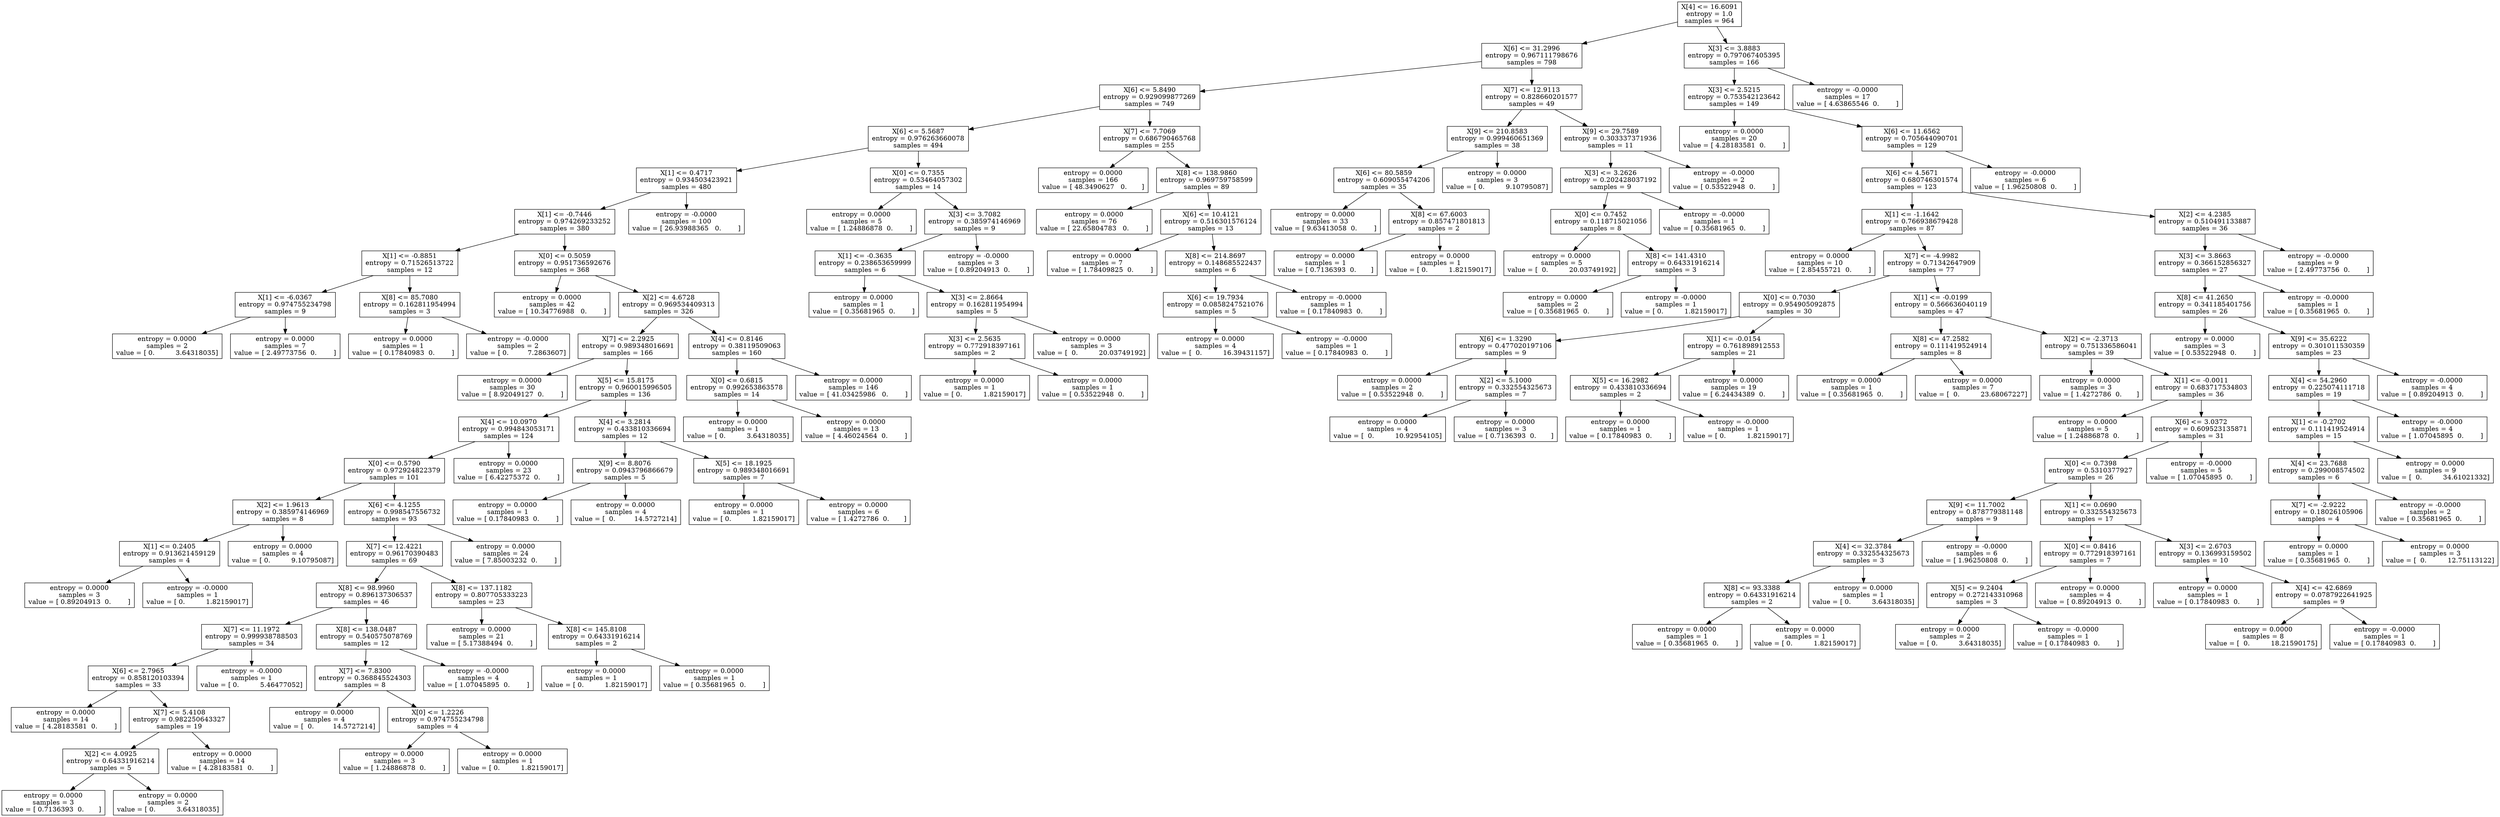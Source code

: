digraph Tree {
0 [label="X[4] <= 16.6091\nentropy = 1.0\nsamples = 964", shape="box"] ;
1 [label="X[6] <= 31.2996\nentropy = 0.967111798676\nsamples = 798", shape="box"] ;
0 -> 1 ;
2 [label="X[6] <= 5.8490\nentropy = 0.929099877269\nsamples = 749", shape="box"] ;
1 -> 2 ;
3 [label="X[6] <= 5.5687\nentropy = 0.976263660078\nsamples = 494", shape="box"] ;
2 -> 3 ;
4 [label="X[1] <= 0.4717\nentropy = 0.934503423921\nsamples = 480", shape="box"] ;
3 -> 4 ;
5 [label="X[1] <= -0.7446\nentropy = 0.974269233252\nsamples = 380", shape="box"] ;
4 -> 5 ;
6 [label="X[1] <= -0.8851\nentropy = 0.71526513722\nsamples = 12", shape="box"] ;
5 -> 6 ;
7 [label="X[1] <= -6.0367\nentropy = 0.974755234798\nsamples = 9", shape="box"] ;
6 -> 7 ;
8 [label="entropy = 0.0000\nsamples = 2\nvalue = [ 0.          3.64318035]", shape="box"] ;
7 -> 8 ;
9 [label="entropy = 0.0000\nsamples = 7\nvalue = [ 2.49773756  0.        ]", shape="box"] ;
7 -> 9 ;
10 [label="X[8] <= 85.7080\nentropy = 0.162811954994\nsamples = 3", shape="box"] ;
6 -> 10 ;
11 [label="entropy = 0.0000\nsamples = 1\nvalue = [ 0.17840983  0.        ]", shape="box"] ;
10 -> 11 ;
12 [label="entropy = -0.0000\nsamples = 2\nvalue = [ 0.         7.2863607]", shape="box"] ;
10 -> 12 ;
13 [label="X[0] <= 0.5059\nentropy = 0.951736592676\nsamples = 368", shape="box"] ;
5 -> 13 ;
14 [label="entropy = 0.0000\nsamples = 42\nvalue = [ 10.34776988   0.        ]", shape="box"] ;
13 -> 14 ;
15 [label="X[2] <= 4.6728\nentropy = 0.969534409313\nsamples = 326", shape="box"] ;
13 -> 15 ;
16 [label="X[7] <= 2.2925\nentropy = 0.989348016691\nsamples = 166", shape="box"] ;
15 -> 16 ;
17 [label="entropy = 0.0000\nsamples = 30\nvalue = [ 8.92049127  0.        ]", shape="box"] ;
16 -> 17 ;
18 [label="X[5] <= 15.8175\nentropy = 0.960015996505\nsamples = 136", shape="box"] ;
16 -> 18 ;
19 [label="X[4] <= 10.0970\nentropy = 0.994843053171\nsamples = 124", shape="box"] ;
18 -> 19 ;
20 [label="X[0] <= 0.5790\nentropy = 0.972924822379\nsamples = 101", shape="box"] ;
19 -> 20 ;
21 [label="X[2] <= 1.9613\nentropy = 0.385974146969\nsamples = 8", shape="box"] ;
20 -> 21 ;
22 [label="X[1] <= 0.2405\nentropy = 0.913621459129\nsamples = 4", shape="box"] ;
21 -> 22 ;
23 [label="entropy = 0.0000\nsamples = 3\nvalue = [ 0.89204913  0.        ]", shape="box"] ;
22 -> 23 ;
24 [label="entropy = -0.0000\nsamples = 1\nvalue = [ 0.          1.82159017]", shape="box"] ;
22 -> 24 ;
25 [label="entropy = 0.0000\nsamples = 4\nvalue = [ 0.          9.10795087]", shape="box"] ;
21 -> 25 ;
26 [label="X[6] <= 4.1255\nentropy = 0.998547556732\nsamples = 93", shape="box"] ;
20 -> 26 ;
27 [label="X[7] <= 12.4221\nentropy = 0.96170390483\nsamples = 69", shape="box"] ;
26 -> 27 ;
28 [label="X[8] <= 98.9960\nentropy = 0.896137306537\nsamples = 46", shape="box"] ;
27 -> 28 ;
29 [label="X[7] <= 11.1972\nentropy = 0.999938788503\nsamples = 34", shape="box"] ;
28 -> 29 ;
30 [label="X[6] <= 2.7965\nentropy = 0.858120103394\nsamples = 33", shape="box"] ;
29 -> 30 ;
31 [label="entropy = 0.0000\nsamples = 14\nvalue = [ 4.28183581  0.        ]", shape="box"] ;
30 -> 31 ;
32 [label="X[7] <= 5.4108\nentropy = 0.982250643327\nsamples = 19", shape="box"] ;
30 -> 32 ;
33 [label="X[2] <= 4.0925\nentropy = 0.64331916214\nsamples = 5", shape="box"] ;
32 -> 33 ;
34 [label="entropy = 0.0000\nsamples = 3\nvalue = [ 0.7136393  0.       ]", shape="box"] ;
33 -> 34 ;
35 [label="entropy = 0.0000\nsamples = 2\nvalue = [ 0.          3.64318035]", shape="box"] ;
33 -> 35 ;
36 [label="entropy = 0.0000\nsamples = 14\nvalue = [ 4.28183581  0.        ]", shape="box"] ;
32 -> 36 ;
37 [label="entropy = -0.0000\nsamples = 1\nvalue = [ 0.          5.46477052]", shape="box"] ;
29 -> 37 ;
38 [label="X[8] <= 138.0487\nentropy = 0.540575078769\nsamples = 12", shape="box"] ;
28 -> 38 ;
39 [label="X[7] <= 7.8300\nentropy = 0.368845524303\nsamples = 8", shape="box"] ;
38 -> 39 ;
40 [label="entropy = 0.0000\nsamples = 4\nvalue = [  0.         14.5727214]", shape="box"] ;
39 -> 40 ;
41 [label="X[0] <= 1.2226\nentropy = 0.974755234798\nsamples = 4", shape="box"] ;
39 -> 41 ;
42 [label="entropy = 0.0000\nsamples = 3\nvalue = [ 1.24886878  0.        ]", shape="box"] ;
41 -> 42 ;
43 [label="entropy = 0.0000\nsamples = 1\nvalue = [ 0.          1.82159017]", shape="box"] ;
41 -> 43 ;
44 [label="entropy = -0.0000\nsamples = 4\nvalue = [ 1.07045895  0.        ]", shape="box"] ;
38 -> 44 ;
45 [label="X[8] <= 137.1182\nentropy = 0.807705333223\nsamples = 23", shape="box"] ;
27 -> 45 ;
46 [label="entropy = 0.0000\nsamples = 21\nvalue = [ 5.17388494  0.        ]", shape="box"] ;
45 -> 46 ;
47 [label="X[8] <= 145.8108\nentropy = 0.64331916214\nsamples = 2", shape="box"] ;
45 -> 47 ;
48 [label="entropy = 0.0000\nsamples = 1\nvalue = [ 0.          1.82159017]", shape="box"] ;
47 -> 48 ;
49 [label="entropy = 0.0000\nsamples = 1\nvalue = [ 0.35681965  0.        ]", shape="box"] ;
47 -> 49 ;
50 [label="entropy = 0.0000\nsamples = 24\nvalue = [ 7.85003232  0.        ]", shape="box"] ;
26 -> 50 ;
51 [label="entropy = 0.0000\nsamples = 23\nvalue = [ 6.42275372  0.        ]", shape="box"] ;
19 -> 51 ;
52 [label="X[4] <= 3.2814\nentropy = 0.433810336694\nsamples = 12", shape="box"] ;
18 -> 52 ;
53 [label="X[9] <= 8.8076\nentropy = 0.0943796866679\nsamples = 5", shape="box"] ;
52 -> 53 ;
54 [label="entropy = 0.0000\nsamples = 1\nvalue = [ 0.17840983  0.        ]", shape="box"] ;
53 -> 54 ;
55 [label="entropy = 0.0000\nsamples = 4\nvalue = [  0.         14.5727214]", shape="box"] ;
53 -> 55 ;
56 [label="X[5] <= 18.1925\nentropy = 0.989348016691\nsamples = 7", shape="box"] ;
52 -> 56 ;
57 [label="entropy = 0.0000\nsamples = 1\nvalue = [ 0.          1.82159017]", shape="box"] ;
56 -> 57 ;
58 [label="entropy = 0.0000\nsamples = 6\nvalue = [ 1.4272786  0.       ]", shape="box"] ;
56 -> 58 ;
59 [label="X[4] <= 0.8146\nentropy = 0.38119509063\nsamples = 160", shape="box"] ;
15 -> 59 ;
60 [label="X[0] <= 0.6815\nentropy = 0.992653863578\nsamples = 14", shape="box"] ;
59 -> 60 ;
61 [label="entropy = 0.0000\nsamples = 1\nvalue = [ 0.          3.64318035]", shape="box"] ;
60 -> 61 ;
62 [label="entropy = 0.0000\nsamples = 13\nvalue = [ 4.46024564  0.        ]", shape="box"] ;
60 -> 62 ;
63 [label="entropy = 0.0000\nsamples = 146\nvalue = [ 41.03425986   0.        ]", shape="box"] ;
59 -> 63 ;
64 [label="entropy = -0.0000\nsamples = 100\nvalue = [ 26.93988365   0.        ]", shape="box"] ;
4 -> 64 ;
65 [label="X[0] <= 0.7355\nentropy = 0.53464057302\nsamples = 14", shape="box"] ;
3 -> 65 ;
66 [label="entropy = 0.0000\nsamples = 5\nvalue = [ 1.24886878  0.        ]", shape="box"] ;
65 -> 66 ;
67 [label="X[3] <= 3.7082\nentropy = 0.385974146969\nsamples = 9", shape="box"] ;
65 -> 67 ;
68 [label="X[1] <= -0.3635\nentropy = 0.238653659999\nsamples = 6", shape="box"] ;
67 -> 68 ;
69 [label="entropy = 0.0000\nsamples = 1\nvalue = [ 0.35681965  0.        ]", shape="box"] ;
68 -> 69 ;
70 [label="X[3] <= 2.8664\nentropy = 0.162811954994\nsamples = 5", shape="box"] ;
68 -> 70 ;
71 [label="X[3] <= 2.5635\nentropy = 0.772918397161\nsamples = 2", shape="box"] ;
70 -> 71 ;
72 [label="entropy = 0.0000\nsamples = 1\nvalue = [ 0.          1.82159017]", shape="box"] ;
71 -> 72 ;
73 [label="entropy = 0.0000\nsamples = 1\nvalue = [ 0.53522948  0.        ]", shape="box"] ;
71 -> 73 ;
74 [label="entropy = 0.0000\nsamples = 3\nvalue = [  0.          20.03749192]", shape="box"] ;
70 -> 74 ;
75 [label="entropy = -0.0000\nsamples = 3\nvalue = [ 0.89204913  0.        ]", shape="box"] ;
67 -> 75 ;
76 [label="X[7] <= 7.7069\nentropy = 0.686790465768\nsamples = 255", shape="box"] ;
2 -> 76 ;
77 [label="entropy = 0.0000\nsamples = 166\nvalue = [ 48.3490627   0.       ]", shape="box"] ;
76 -> 77 ;
78 [label="X[8] <= 138.9860\nentropy = 0.969759758599\nsamples = 89", shape="box"] ;
76 -> 78 ;
79 [label="entropy = 0.0000\nsamples = 76\nvalue = [ 22.65804783   0.        ]", shape="box"] ;
78 -> 79 ;
80 [label="X[6] <= 10.4121\nentropy = 0.516301576124\nsamples = 13", shape="box"] ;
78 -> 80 ;
81 [label="entropy = 0.0000\nsamples = 7\nvalue = [ 1.78409825  0.        ]", shape="box"] ;
80 -> 81 ;
82 [label="X[8] <= 214.8697\nentropy = 0.148685522437\nsamples = 6", shape="box"] ;
80 -> 82 ;
83 [label="X[6] <= 19.7934\nentropy = 0.0858247521076\nsamples = 5", shape="box"] ;
82 -> 83 ;
84 [label="entropy = 0.0000\nsamples = 4\nvalue = [  0.          16.39431157]", shape="box"] ;
83 -> 84 ;
85 [label="entropy = -0.0000\nsamples = 1\nvalue = [ 0.17840983  0.        ]", shape="box"] ;
83 -> 85 ;
86 [label="entropy = -0.0000\nsamples = 1\nvalue = [ 0.17840983  0.        ]", shape="box"] ;
82 -> 86 ;
87 [label="X[7] <= 12.9113\nentropy = 0.828660201577\nsamples = 49", shape="box"] ;
1 -> 87 ;
88 [label="X[9] <= 210.8583\nentropy = 0.999460651369\nsamples = 38", shape="box"] ;
87 -> 88 ;
89 [label="X[6] <= 80.5859\nentropy = 0.609055474206\nsamples = 35", shape="box"] ;
88 -> 89 ;
90 [label="entropy = 0.0000\nsamples = 33\nvalue = [ 9.63413058  0.        ]", shape="box"] ;
89 -> 90 ;
91 [label="X[8] <= 67.6003\nentropy = 0.857471801813\nsamples = 2", shape="box"] ;
89 -> 91 ;
92 [label="entropy = 0.0000\nsamples = 1\nvalue = [ 0.7136393  0.       ]", shape="box"] ;
91 -> 92 ;
93 [label="entropy = 0.0000\nsamples = 1\nvalue = [ 0.          1.82159017]", shape="box"] ;
91 -> 93 ;
94 [label="entropy = 0.0000\nsamples = 3\nvalue = [ 0.          9.10795087]", shape="box"] ;
88 -> 94 ;
95 [label="X[9] <= 29.7589\nentropy = 0.303337371936\nsamples = 11", shape="box"] ;
87 -> 95 ;
96 [label="X[3] <= 3.2626\nentropy = 0.202428037192\nsamples = 9", shape="box"] ;
95 -> 96 ;
97 [label="X[0] <= 0.7452\nentropy = 0.118715021056\nsamples = 8", shape="box"] ;
96 -> 97 ;
98 [label="entropy = 0.0000\nsamples = 5\nvalue = [  0.          20.03749192]", shape="box"] ;
97 -> 98 ;
99 [label="X[8] <= 141.4310\nentropy = 0.64331916214\nsamples = 3", shape="box"] ;
97 -> 99 ;
100 [label="entropy = 0.0000\nsamples = 2\nvalue = [ 0.35681965  0.        ]", shape="box"] ;
99 -> 100 ;
101 [label="entropy = -0.0000\nsamples = 1\nvalue = [ 0.          1.82159017]", shape="box"] ;
99 -> 101 ;
102 [label="entropy = -0.0000\nsamples = 1\nvalue = [ 0.35681965  0.        ]", shape="box"] ;
96 -> 102 ;
103 [label="entropy = -0.0000\nsamples = 2\nvalue = [ 0.53522948  0.        ]", shape="box"] ;
95 -> 103 ;
104 [label="X[3] <= 3.8883\nentropy = 0.797067405395\nsamples = 166", shape="box"] ;
0 -> 104 ;
105 [label="X[3] <= 2.5215\nentropy = 0.753542123642\nsamples = 149", shape="box"] ;
104 -> 105 ;
106 [label="entropy = 0.0000\nsamples = 20\nvalue = [ 4.28183581  0.        ]", shape="box"] ;
105 -> 106 ;
107 [label="X[6] <= 11.6562\nentropy = 0.705644090701\nsamples = 129", shape="box"] ;
105 -> 107 ;
108 [label="X[6] <= 4.5671\nentropy = 0.680746301574\nsamples = 123", shape="box"] ;
107 -> 108 ;
109 [label="X[1] <= -1.1642\nentropy = 0.766938679428\nsamples = 87", shape="box"] ;
108 -> 109 ;
110 [label="entropy = 0.0000\nsamples = 10\nvalue = [ 2.85455721  0.        ]", shape="box"] ;
109 -> 110 ;
111 [label="X[7] <= -4.9982\nentropy = 0.71342647909\nsamples = 77", shape="box"] ;
109 -> 111 ;
112 [label="X[0] <= 0.7030\nentropy = 0.954905092875\nsamples = 30", shape="box"] ;
111 -> 112 ;
113 [label="X[6] <= 1.3290\nentropy = 0.477020197106\nsamples = 9", shape="box"] ;
112 -> 113 ;
114 [label="entropy = 0.0000\nsamples = 2\nvalue = [ 0.53522948  0.        ]", shape="box"] ;
113 -> 114 ;
115 [label="X[2] <= 5.1000\nentropy = 0.332554325673\nsamples = 7", shape="box"] ;
113 -> 115 ;
116 [label="entropy = 0.0000\nsamples = 4\nvalue = [  0.          10.92954105]", shape="box"] ;
115 -> 116 ;
117 [label="entropy = 0.0000\nsamples = 3\nvalue = [ 0.7136393  0.       ]", shape="box"] ;
115 -> 117 ;
118 [label="X[1] <= -0.0154\nentropy = 0.761898912553\nsamples = 21", shape="box"] ;
112 -> 118 ;
119 [label="X[5] <= 16.2982\nentropy = 0.433810336694\nsamples = 2", shape="box"] ;
118 -> 119 ;
120 [label="entropy = 0.0000\nsamples = 1\nvalue = [ 0.17840983  0.        ]", shape="box"] ;
119 -> 120 ;
121 [label="entropy = -0.0000\nsamples = 1\nvalue = [ 0.          1.82159017]", shape="box"] ;
119 -> 121 ;
122 [label="entropy = 0.0000\nsamples = 19\nvalue = [ 6.24434389  0.        ]", shape="box"] ;
118 -> 122 ;
123 [label="X[1] <= -0.0199\nentropy = 0.566636040119\nsamples = 47", shape="box"] ;
111 -> 123 ;
124 [label="X[8] <= 47.2582\nentropy = 0.111419524914\nsamples = 8", shape="box"] ;
123 -> 124 ;
125 [label="entropy = 0.0000\nsamples = 1\nvalue = [ 0.35681965  0.        ]", shape="box"] ;
124 -> 125 ;
126 [label="entropy = 0.0000\nsamples = 7\nvalue = [  0.          23.68067227]", shape="box"] ;
124 -> 126 ;
127 [label="X[2] <= -2.3713\nentropy = 0.751336586041\nsamples = 39", shape="box"] ;
123 -> 127 ;
128 [label="entropy = 0.0000\nsamples = 3\nvalue = [ 1.4272786  0.       ]", shape="box"] ;
127 -> 128 ;
129 [label="X[1] <= -0.0011\nentropy = 0.683717534803\nsamples = 36", shape="box"] ;
127 -> 129 ;
130 [label="entropy = 0.0000\nsamples = 5\nvalue = [ 1.24886878  0.        ]", shape="box"] ;
129 -> 130 ;
131 [label="X[6] <= 3.0372\nentropy = 0.609523135871\nsamples = 31", shape="box"] ;
129 -> 131 ;
132 [label="X[0] <= 0.7398\nentropy = 0.5310377927\nsamples = 26", shape="box"] ;
131 -> 132 ;
133 [label="X[9] <= 11.7002\nentropy = 0.878779381148\nsamples = 9", shape="box"] ;
132 -> 133 ;
134 [label="X[4] <= 32.3784\nentropy = 0.332554325673\nsamples = 3", shape="box"] ;
133 -> 134 ;
135 [label="X[8] <= 93.3388\nentropy = 0.64331916214\nsamples = 2", shape="box"] ;
134 -> 135 ;
136 [label="entropy = 0.0000\nsamples = 1\nvalue = [ 0.35681965  0.        ]", shape="box"] ;
135 -> 136 ;
137 [label="entropy = 0.0000\nsamples = 1\nvalue = [ 0.          1.82159017]", shape="box"] ;
135 -> 137 ;
138 [label="entropy = 0.0000\nsamples = 1\nvalue = [ 0.          3.64318035]", shape="box"] ;
134 -> 138 ;
139 [label="entropy = -0.0000\nsamples = 6\nvalue = [ 1.96250808  0.        ]", shape="box"] ;
133 -> 139 ;
140 [label="X[1] <= 0.0690\nentropy = 0.332554325673\nsamples = 17", shape="box"] ;
132 -> 140 ;
141 [label="X[0] <= 0.8416\nentropy = 0.772918397161\nsamples = 7", shape="box"] ;
140 -> 141 ;
142 [label="X[5] <= 9.2404\nentropy = 0.272143310968\nsamples = 3", shape="box"] ;
141 -> 142 ;
143 [label="entropy = 0.0000\nsamples = 2\nvalue = [ 0.          3.64318035]", shape="box"] ;
142 -> 143 ;
144 [label="entropy = -0.0000\nsamples = 1\nvalue = [ 0.17840983  0.        ]", shape="box"] ;
142 -> 144 ;
145 [label="entropy = 0.0000\nsamples = 4\nvalue = [ 0.89204913  0.        ]", shape="box"] ;
141 -> 145 ;
146 [label="X[3] <= 2.6703\nentropy = 0.136993159502\nsamples = 10", shape="box"] ;
140 -> 146 ;
147 [label="entropy = 0.0000\nsamples = 1\nvalue = [ 0.17840983  0.        ]", shape="box"] ;
146 -> 147 ;
148 [label="X[4] <= 42.6869\nentropy = 0.0787922641925\nsamples = 9", shape="box"] ;
146 -> 148 ;
149 [label="entropy = 0.0000\nsamples = 8\nvalue = [  0.          18.21590175]", shape="box"] ;
148 -> 149 ;
150 [label="entropy = -0.0000\nsamples = 1\nvalue = [ 0.17840983  0.        ]", shape="box"] ;
148 -> 150 ;
151 [label="entropy = -0.0000\nsamples = 5\nvalue = [ 1.07045895  0.        ]", shape="box"] ;
131 -> 151 ;
152 [label="X[2] <= 4.2385\nentropy = 0.510491133887\nsamples = 36", shape="box"] ;
108 -> 152 ;
153 [label="X[3] <= 3.8663\nentropy = 0.366152856327\nsamples = 27", shape="box"] ;
152 -> 153 ;
154 [label="X[8] <= 41.2650\nentropy = 0.341185401756\nsamples = 26", shape="box"] ;
153 -> 154 ;
155 [label="entropy = 0.0000\nsamples = 3\nvalue = [ 0.53522948  0.        ]", shape="box"] ;
154 -> 155 ;
156 [label="X[9] <= 35.6222\nentropy = 0.301011530359\nsamples = 23", shape="box"] ;
154 -> 156 ;
157 [label="X[4] <= 54.2960\nentropy = 0.225074111718\nsamples = 19", shape="box"] ;
156 -> 157 ;
158 [label="X[1] <= -0.2702\nentropy = 0.111419524914\nsamples = 15", shape="box"] ;
157 -> 158 ;
159 [label="X[4] <= 23.7688\nentropy = 0.299008574502\nsamples = 6", shape="box"] ;
158 -> 159 ;
160 [label="X[7] <= -2.9222\nentropy = 0.18026105906\nsamples = 4", shape="box"] ;
159 -> 160 ;
161 [label="entropy = 0.0000\nsamples = 1\nvalue = [ 0.35681965  0.        ]", shape="box"] ;
160 -> 161 ;
162 [label="entropy = 0.0000\nsamples = 3\nvalue = [  0.          12.75113122]", shape="box"] ;
160 -> 162 ;
163 [label="entropy = -0.0000\nsamples = 2\nvalue = [ 0.35681965  0.        ]", shape="box"] ;
159 -> 163 ;
164 [label="entropy = 0.0000\nsamples = 9\nvalue = [  0.          34.61021332]", shape="box"] ;
158 -> 164 ;
165 [label="entropy = -0.0000\nsamples = 4\nvalue = [ 1.07045895  0.        ]", shape="box"] ;
157 -> 165 ;
166 [label="entropy = -0.0000\nsamples = 4\nvalue = [ 0.89204913  0.        ]", shape="box"] ;
156 -> 166 ;
167 [label="entropy = -0.0000\nsamples = 1\nvalue = [ 0.35681965  0.        ]", shape="box"] ;
153 -> 167 ;
168 [label="entropy = -0.0000\nsamples = 9\nvalue = [ 2.49773756  0.        ]", shape="box"] ;
152 -> 168 ;
169 [label="entropy = -0.0000\nsamples = 6\nvalue = [ 1.96250808  0.        ]", shape="box"] ;
107 -> 169 ;
170 [label="entropy = -0.0000\nsamples = 17\nvalue = [ 4.63865546  0.        ]", shape="box"] ;
104 -> 170 ;
}